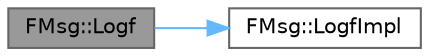 digraph "FMsg::Logf"
{
 // INTERACTIVE_SVG=YES
 // LATEX_PDF_SIZE
  bgcolor="transparent";
  edge [fontname=Helvetica,fontsize=10,labelfontname=Helvetica,labelfontsize=10];
  node [fontname=Helvetica,fontsize=10,shape=box,height=0.2,width=0.4];
  rankdir="LR";
  Node1 [id="Node000001",label="FMsg::Logf",height=0.2,width=0.4,color="gray40", fillcolor="grey60", style="filled", fontcolor="black",tooltip="Log function."];
  Node1 -> Node2 [id="edge1_Node000001_Node000002",color="steelblue1",style="solid",tooltip=" "];
  Node2 [id="Node000002",label="FMsg::LogfImpl",height=0.2,width=0.4,color="grey40", fillcolor="white", style="filled",URL="$df/d05/structFMsg.html#ae2db2202a74b2fe91ed4e79e730b8f2d",tooltip=" "];
}
